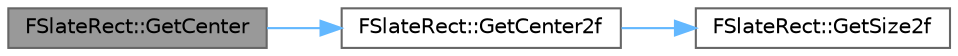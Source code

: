 digraph "FSlateRect::GetCenter"
{
 // INTERACTIVE_SVG=YES
 // LATEX_PDF_SIZE
  bgcolor="transparent";
  edge [fontname=Helvetica,fontsize=10,labelfontname=Helvetica,labelfontsize=10];
  node [fontname=Helvetica,fontsize=10,shape=box,height=0.2,width=0.4];
  rankdir="LR";
  Node1 [id="Node000001",label="FSlateRect::GetCenter",height=0.2,width=0.4,color="gray40", fillcolor="grey60", style="filled", fontcolor="black",tooltip="Returns the center of the rectangle."];
  Node1 -> Node2 [id="edge1_Node000001_Node000002",color="steelblue1",style="solid",tooltip=" "];
  Node2 [id="Node000002",label="FSlateRect::GetCenter2f",height=0.2,width=0.4,color="grey40", fillcolor="white", style="filled",URL="$db/d16/classFSlateRect.html#ad053f22b170bc6fe0553c1b80f08c2bc",tooltip=" "];
  Node2 -> Node3 [id="edge2_Node000002_Node000003",color="steelblue1",style="solid",tooltip=" "];
  Node3 [id="Node000003",label="FSlateRect::GetSize2f",height=0.2,width=0.4,color="grey40", fillcolor="white", style="filled",URL="$db/d16/classFSlateRect.html#a5c205ea59ac76cb907c90dbafb35136f",tooltip=" "];
}
